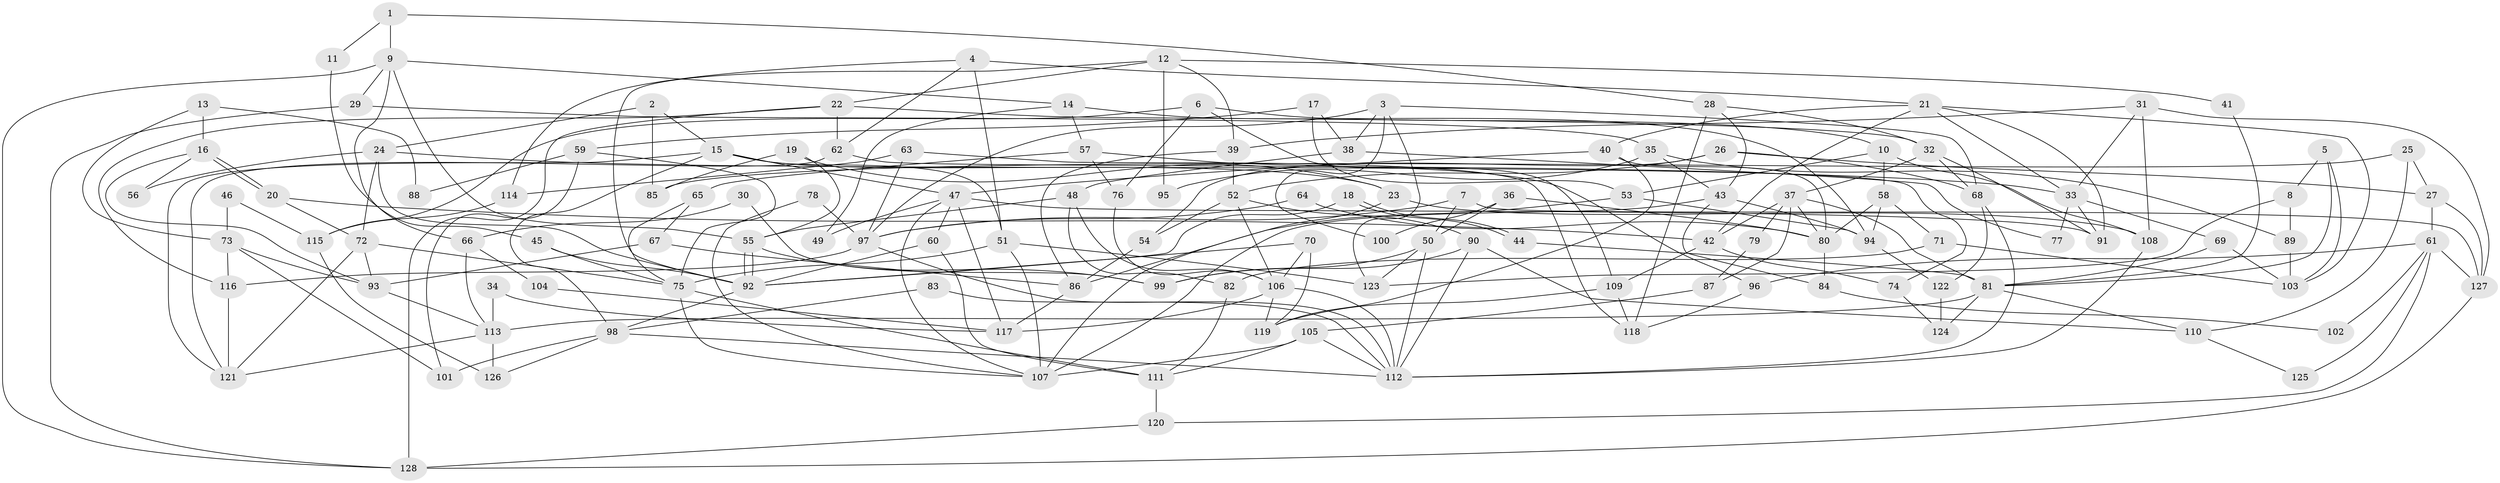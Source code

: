 // Generated by graph-tools (version 1.1) at 2025/11/02/27/25 16:11:16]
// undirected, 128 vertices, 256 edges
graph export_dot {
graph [start="1"]
  node [color=gray90,style=filled];
  1;
  2;
  3;
  4;
  5;
  6;
  7;
  8;
  9;
  10;
  11;
  12;
  13;
  14;
  15;
  16;
  17;
  18;
  19;
  20;
  21;
  22;
  23;
  24;
  25;
  26;
  27;
  28;
  29;
  30;
  31;
  32;
  33;
  34;
  35;
  36;
  37;
  38;
  39;
  40;
  41;
  42;
  43;
  44;
  45;
  46;
  47;
  48;
  49;
  50;
  51;
  52;
  53;
  54;
  55;
  56;
  57;
  58;
  59;
  60;
  61;
  62;
  63;
  64;
  65;
  66;
  67;
  68;
  69;
  70;
  71;
  72;
  73;
  74;
  75;
  76;
  77;
  78;
  79;
  80;
  81;
  82;
  83;
  84;
  85;
  86;
  87;
  88;
  89;
  90;
  91;
  92;
  93;
  94;
  95;
  96;
  97;
  98;
  99;
  100;
  101;
  102;
  103;
  104;
  105;
  106;
  107;
  108;
  109;
  110;
  111;
  112;
  113;
  114;
  115;
  116;
  117;
  118;
  119;
  120;
  121;
  122;
  123;
  124;
  125;
  126;
  127;
  128;
  1 -- 28;
  1 -- 9;
  1 -- 11;
  2 -- 85;
  2 -- 24;
  2 -- 15;
  3 -- 97;
  3 -- 68;
  3 -- 38;
  3 -- 100;
  3 -- 123;
  4 -- 62;
  4 -- 51;
  4 -- 21;
  4 -- 114;
  5 -- 81;
  5 -- 103;
  5 -- 8;
  6 -- 10;
  6 -- 109;
  6 -- 76;
  6 -- 115;
  7 -- 50;
  7 -- 97;
  7 -- 127;
  8 -- 123;
  8 -- 89;
  9 -- 55;
  9 -- 128;
  9 -- 14;
  9 -- 29;
  9 -- 66;
  10 -- 108;
  10 -- 53;
  10 -- 58;
  11 -- 45;
  12 -- 22;
  12 -- 92;
  12 -- 39;
  12 -- 41;
  12 -- 95;
  13 -- 16;
  13 -- 73;
  13 -- 88;
  14 -- 57;
  14 -- 49;
  14 -- 94;
  15 -- 121;
  15 -- 23;
  15 -- 47;
  15 -- 51;
  15 -- 98;
  16 -- 20;
  16 -- 20;
  16 -- 93;
  16 -- 56;
  17 -- 38;
  17 -- 59;
  17 -- 53;
  18 -- 44;
  18 -- 44;
  18 -- 92;
  19 -- 55;
  19 -- 23;
  19 -- 85;
  20 -- 42;
  20 -- 72;
  21 -- 91;
  21 -- 33;
  21 -- 40;
  21 -- 42;
  21 -- 103;
  22 -- 128;
  22 -- 32;
  22 -- 62;
  22 -- 116;
  23 -- 107;
  23 -- 108;
  24 -- 92;
  24 -- 33;
  24 -- 56;
  24 -- 72;
  25 -- 110;
  25 -- 27;
  25 -- 85;
  26 -- 68;
  26 -- 54;
  26 -- 27;
  26 -- 52;
  27 -- 127;
  27 -- 61;
  28 -- 43;
  28 -- 32;
  28 -- 118;
  29 -- 35;
  29 -- 128;
  30 -- 66;
  30 -- 99;
  31 -- 108;
  31 -- 127;
  31 -- 33;
  31 -- 39;
  32 -- 91;
  32 -- 37;
  32 -- 68;
  33 -- 69;
  33 -- 77;
  33 -- 91;
  34 -- 113;
  34 -- 117;
  35 -- 89;
  35 -- 43;
  35 -- 95;
  36 -- 80;
  36 -- 50;
  36 -- 100;
  37 -- 81;
  37 -- 80;
  37 -- 42;
  37 -- 79;
  37 -- 87;
  38 -- 48;
  38 -- 77;
  39 -- 52;
  39 -- 86;
  40 -- 119;
  40 -- 47;
  40 -- 80;
  41 -- 81;
  42 -- 74;
  42 -- 109;
  43 -- 94;
  43 -- 107;
  43 -- 84;
  44 -- 81;
  45 -- 75;
  45 -- 92;
  46 -- 115;
  46 -- 73;
  47 -- 49;
  47 -- 60;
  47 -- 91;
  47 -- 107;
  47 -- 117;
  48 -- 106;
  48 -- 82;
  48 -- 55;
  50 -- 123;
  50 -- 99;
  50 -- 112;
  51 -- 75;
  51 -- 107;
  51 -- 123;
  52 -- 54;
  52 -- 90;
  52 -- 106;
  53 -- 86;
  53 -- 94;
  54 -- 86;
  55 -- 92;
  55 -- 92;
  55 -- 99;
  57 -- 96;
  57 -- 76;
  57 -- 65;
  58 -- 94;
  58 -- 71;
  58 -- 80;
  59 -- 75;
  59 -- 101;
  59 -- 88;
  60 -- 92;
  60 -- 111;
  61 -- 120;
  61 -- 96;
  61 -- 102;
  61 -- 125;
  61 -- 127;
  62 -- 121;
  62 -- 74;
  63 -- 114;
  63 -- 118;
  63 -- 97;
  64 -- 97;
  64 -- 80;
  65 -- 75;
  65 -- 67;
  66 -- 113;
  66 -- 104;
  67 -- 86;
  67 -- 93;
  68 -- 112;
  68 -- 122;
  69 -- 81;
  69 -- 103;
  70 -- 106;
  70 -- 92;
  70 -- 119;
  71 -- 103;
  71 -- 82;
  72 -- 75;
  72 -- 93;
  72 -- 121;
  73 -- 116;
  73 -- 93;
  73 -- 101;
  74 -- 124;
  75 -- 107;
  75 -- 111;
  76 -- 106;
  78 -- 107;
  78 -- 97;
  79 -- 87;
  80 -- 84;
  81 -- 113;
  81 -- 124;
  81 -- 110;
  82 -- 111;
  83 -- 112;
  83 -- 98;
  84 -- 102;
  86 -- 117;
  87 -- 105;
  89 -- 103;
  90 -- 112;
  90 -- 99;
  90 -- 110;
  92 -- 98;
  93 -- 113;
  94 -- 122;
  96 -- 118;
  97 -- 112;
  97 -- 116;
  98 -- 112;
  98 -- 101;
  98 -- 126;
  104 -- 117;
  105 -- 111;
  105 -- 107;
  105 -- 112;
  106 -- 112;
  106 -- 117;
  106 -- 119;
  108 -- 112;
  109 -- 119;
  109 -- 118;
  110 -- 125;
  111 -- 120;
  113 -- 121;
  113 -- 126;
  114 -- 115;
  115 -- 126;
  116 -- 121;
  120 -- 128;
  122 -- 124;
  127 -- 128;
}

